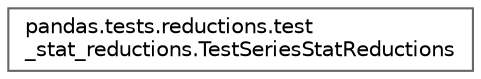 digraph "Graphical Class Hierarchy"
{
 // LATEX_PDF_SIZE
  bgcolor="transparent";
  edge [fontname=Helvetica,fontsize=10,labelfontname=Helvetica,labelfontsize=10];
  node [fontname=Helvetica,fontsize=10,shape=box,height=0.2,width=0.4];
  rankdir="LR";
  Node0 [id="Node000000",label="pandas.tests.reductions.test\l_stat_reductions.TestSeriesStatReductions",height=0.2,width=0.4,color="grey40", fillcolor="white", style="filled",URL="$d6/dca/classpandas_1_1tests_1_1reductions_1_1test__stat__reductions_1_1TestSeriesStatReductions.html",tooltip=" "];
}
